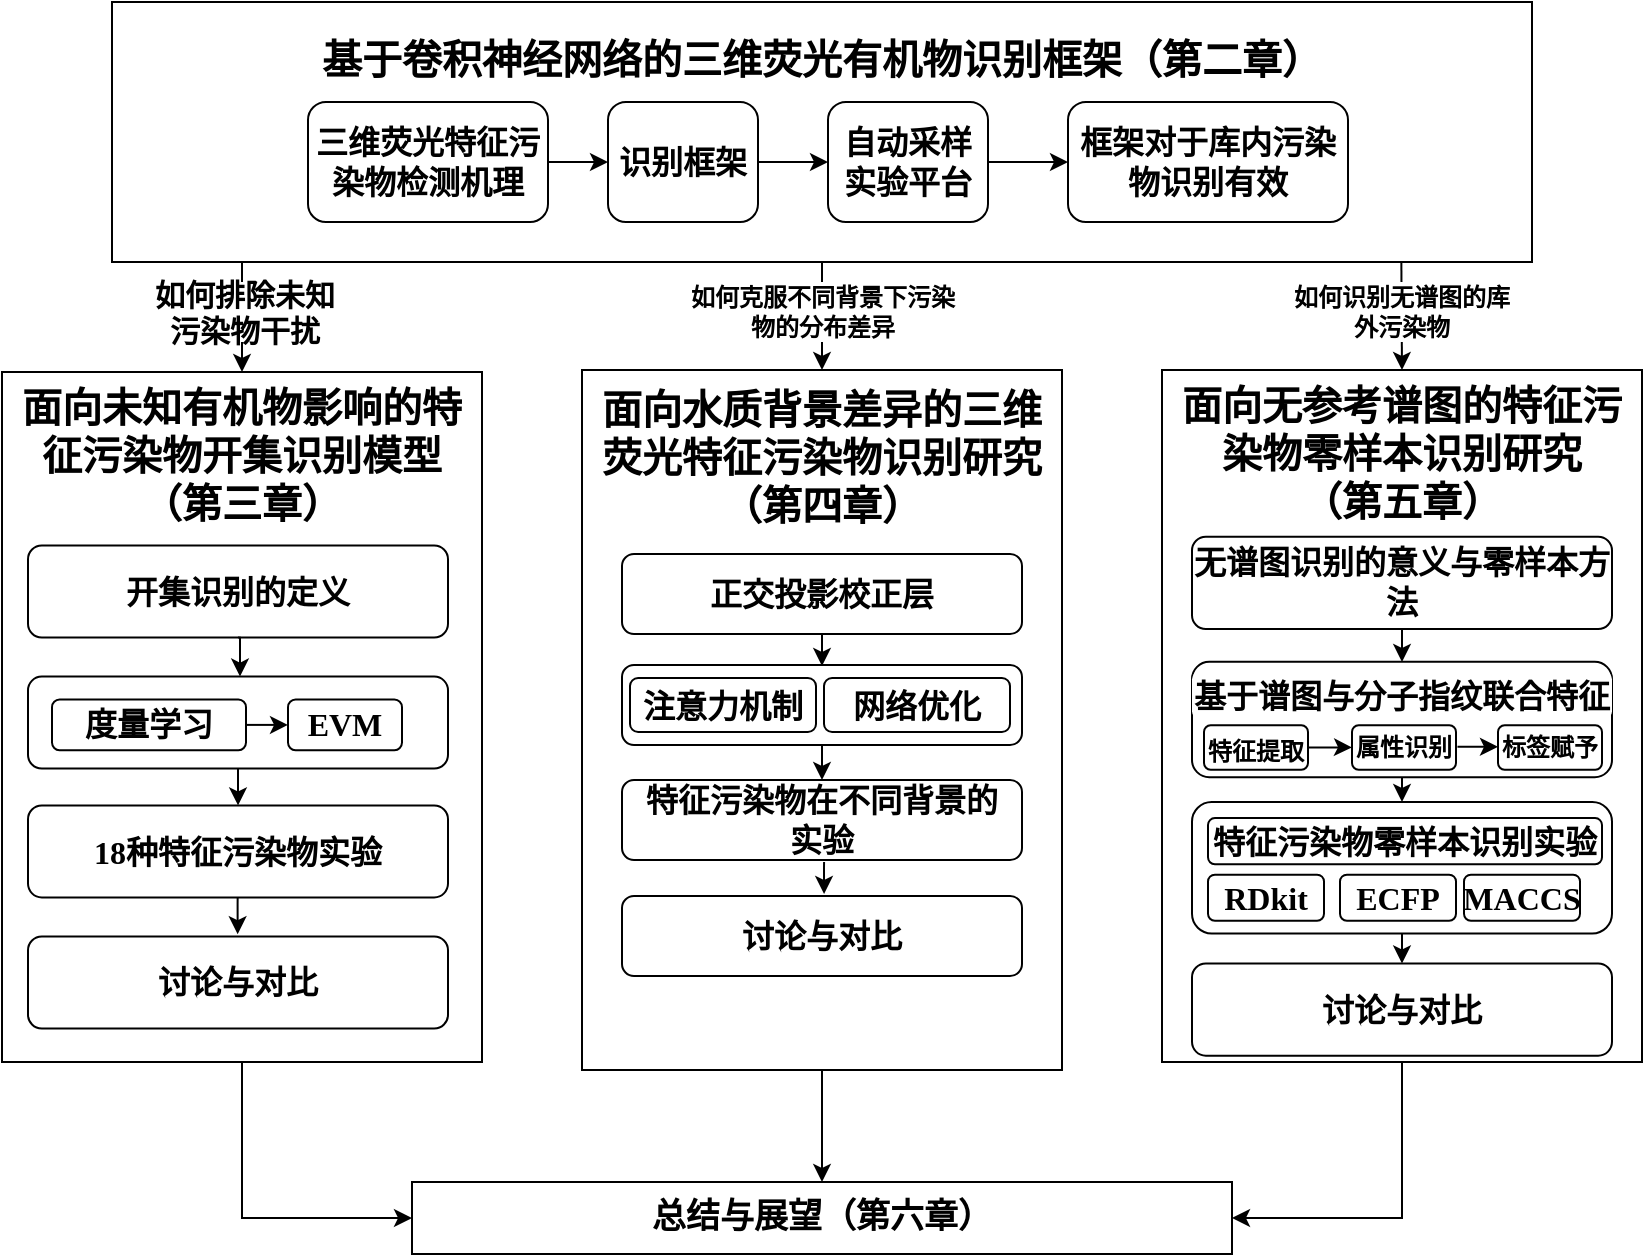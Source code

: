 <mxfile version="24.0.5" type="github">
  <diagram name="第 1 页" id="NifZxuRxoJgHwt1wx93L">
    <mxGraphModel dx="600" dy="318" grid="1" gridSize="10" guides="1" tooltips="1" connect="1" arrows="1" fold="1" page="1" pageScale="1" pageWidth="827" pageHeight="1169" math="0" shadow="0">
      <root>
        <mxCell id="0" />
        <mxCell id="1" parent="0" />
        <mxCell id="kWHdFcT8Xwx73oENcEn5-18" value="" style="edgeStyle=orthogonalEdgeStyle;rounded=0;orthogonalLoop=1;jettySize=auto;html=1;" parent="1" source="kWHdFcT8Xwx73oENcEn5-5" target="kWHdFcT8Xwx73oENcEn5-8" edge="1">
          <mxGeometry relative="1" as="geometry" />
        </mxCell>
        <mxCell id="kWHdFcT8Xwx73oENcEn5-5" value="&lt;font size=&quot;1&quot; style=&quot;&quot;&gt;&lt;span style=&quot;text-indent: 0cm; background-color: initial;&quot;&gt;&lt;b style=&quot;font-size: 20px;&quot;&gt;基于卷积神经网络的三维荧光有机物识别框架（第二章）&lt;br&gt;&lt;/b&gt;&lt;/span&gt;&lt;/font&gt;&lt;br&gt;&lt;br&gt;&lt;br&gt;&lt;br&gt;&lt;h1 style=&quot;text-indent:0cm;mso-list:l0 level1 lfo1&quot;&gt;&lt;span lang=&quot;EN-US&quot;&gt;&lt;/span&gt;&lt;/h1&gt;" style="rounded=0;whiteSpace=wrap;html=1;fontFamily=仿宋;" parent="1" vertex="1">
          <mxGeometry x="92" y="70" width="710" height="130" as="geometry" />
        </mxCell>
        <mxCell id="kWHdFcT8Xwx73oENcEn5-86" value="" style="edgeStyle=orthogonalEdgeStyle;rounded=0;orthogonalLoop=1;jettySize=auto;html=1;" parent="1" source="kWHdFcT8Xwx73oENcEn5-8" target="kWHdFcT8Xwx73oENcEn5-10" edge="1">
          <mxGeometry relative="1" as="geometry" />
        </mxCell>
        <mxCell id="kWHdFcT8Xwx73oENcEn5-31" value="" style="edgeStyle=orthogonalEdgeStyle;rounded=0;orthogonalLoop=1;jettySize=auto;html=1;exitX=0.908;exitY=1;exitDx=0;exitDy=0;exitPerimeter=0;entryX=0.5;entryY=0;entryDx=0;entryDy=0;" parent="1" source="kWHdFcT8Xwx73oENcEn5-5" target="kWHdFcT8Xwx73oENcEn5-9" edge="1">
          <mxGeometry relative="1" as="geometry">
            <mxPoint x="750" y="250" as="targetPoint" />
            <Array as="points">
              <mxPoint x="737" y="200" />
            </Array>
          </mxGeometry>
        </mxCell>
        <mxCell id="kWHdFcT8Xwx73oENcEn5-85" value="" style="edgeStyle=orthogonalEdgeStyle;rounded=0;orthogonalLoop=1;jettySize=auto;html=1;entryX=1;entryY=0.5;entryDx=0;entryDy=0;" parent="1" source="kWHdFcT8Xwx73oENcEn5-9" target="kWHdFcT8Xwx73oENcEn5-10" edge="1">
          <mxGeometry relative="1" as="geometry" />
        </mxCell>
        <mxCell id="kWHdFcT8Xwx73oENcEn5-10" value="&lt;b&gt;&lt;font style=&quot;font-size: 17px;&quot;&gt;总结与展望（第六章）&lt;/font&gt;&lt;/b&gt;" style="rounded=0;whiteSpace=wrap;html=1;fontFamily=仿宋;" parent="1" vertex="1">
          <mxGeometry x="242" y="660" width="410" height="36" as="geometry" />
        </mxCell>
        <mxCell id="kWHdFcT8Xwx73oENcEn5-15" value="" style="edgeStyle=orthogonalEdgeStyle;rounded=0;orthogonalLoop=1;jettySize=auto;html=1;" parent="1" source="kWHdFcT8Xwx73oENcEn5-11" target="kWHdFcT8Xwx73oENcEn5-12" edge="1">
          <mxGeometry relative="1" as="geometry" />
        </mxCell>
        <mxCell id="kWHdFcT8Xwx73oENcEn5-11" value="&lt;b&gt;&lt;font style=&quot;font-size: 16px;&quot; face=&quot;仿宋&quot;&gt;三维荧光特征污染物检测机理&lt;/font&gt;&lt;/b&gt;" style="rounded=1;whiteSpace=wrap;html=1;" parent="1" vertex="1">
          <mxGeometry x="190" y="120" width="120" height="60" as="geometry" />
        </mxCell>
        <mxCell id="kWHdFcT8Xwx73oENcEn5-16" value="" style="edgeStyle=orthogonalEdgeStyle;rounded=0;orthogonalLoop=1;jettySize=auto;html=1;" parent="1" source="kWHdFcT8Xwx73oENcEn5-12" target="kWHdFcT8Xwx73oENcEn5-13" edge="1">
          <mxGeometry relative="1" as="geometry" />
        </mxCell>
        <mxCell id="kWHdFcT8Xwx73oENcEn5-12" value="&lt;font face=&quot;仿宋&quot;&gt;&lt;span style=&quot;font-size: 16px;&quot;&gt;&lt;b&gt;识别框架&lt;/b&gt;&lt;/span&gt;&lt;/font&gt;" style="rounded=1;whiteSpace=wrap;html=1;" parent="1" vertex="1">
          <mxGeometry x="340" y="120" width="75" height="60" as="geometry" />
        </mxCell>
        <mxCell id="kWHdFcT8Xwx73oENcEn5-17" value="" style="edgeStyle=orthogonalEdgeStyle;rounded=0;orthogonalLoop=1;jettySize=auto;html=1;" parent="1" source="kWHdFcT8Xwx73oENcEn5-13" target="kWHdFcT8Xwx73oENcEn5-14" edge="1">
          <mxGeometry relative="1" as="geometry" />
        </mxCell>
        <mxCell id="kWHdFcT8Xwx73oENcEn5-13" value="&lt;font face=&quot;仿宋&quot;&gt;&lt;span style=&quot;font-size: 16px;&quot;&gt;&lt;b&gt;自动采样实验平台&lt;/b&gt;&lt;/span&gt;&lt;/font&gt;" style="rounded=1;whiteSpace=wrap;html=1;" parent="1" vertex="1">
          <mxGeometry x="450" y="120" width="80" height="60" as="geometry" />
        </mxCell>
        <mxCell id="kWHdFcT8Xwx73oENcEn5-14" value="&lt;font face=&quot;仿宋&quot;&gt;&lt;span style=&quot;font-size: 16px;&quot;&gt;&lt;b&gt;框架对于库内污染物识别有效&lt;/b&gt;&lt;/span&gt;&lt;/font&gt;" style="rounded=1;whiteSpace=wrap;html=1;" parent="1" vertex="1">
          <mxGeometry x="570" y="120" width="140" height="60" as="geometry" />
        </mxCell>
        <mxCell id="kWHdFcT8Xwx73oENcEn5-23" value="" style="edgeStyle=orthogonalEdgeStyle;rounded=0;orthogonalLoop=1;jettySize=auto;html=1;entryX=0.5;entryY=0;entryDx=0;entryDy=0;" parent="1" target="kWHdFcT8Xwx73oENcEn5-6" edge="1">
          <mxGeometry relative="1" as="geometry">
            <mxPoint x="157" y="200" as="sourcePoint" />
            <mxPoint x="170" y="240" as="targetPoint" />
            <Array as="points">
              <mxPoint x="157" y="210" />
              <mxPoint x="157" y="210" />
            </Array>
          </mxGeometry>
        </mxCell>
        <mxCell id="kWHdFcT8Xwx73oENcEn5-27" value="如何排除未知污染物干扰" style="text;html=1;align=center;verticalAlign=middle;whiteSpace=wrap;rounded=0;fontFamily=仿宋;fontStyle=1;fillColor=default;fontSize=15;" parent="1" vertex="1">
          <mxGeometry x="107" y="210" width="103" height="30" as="geometry" />
        </mxCell>
        <mxCell id="kWHdFcT8Xwx73oENcEn5-28" value="如何克服不同背景下污染物的分布差异" style="text;html=1;strokeColor=none;fillColor=default;align=center;verticalAlign=middle;whiteSpace=wrap;rounded=0;fontFamily=仿宋;fontStyle=1" parent="1" vertex="1">
          <mxGeometry x="375.75" y="210" width="142.5" height="30" as="geometry" />
        </mxCell>
        <mxCell id="kWHdFcT8Xwx73oENcEn5-30" value="如何识别无谱图的库外污染物" style="text;html=1;strokeColor=none;fillColor=default;align=center;verticalAlign=middle;whiteSpace=wrap;rounded=0;fontFamily=仿宋;fontStyle=1" parent="1" vertex="1">
          <mxGeometry x="677" y="210" width="120" height="30" as="geometry" />
        </mxCell>
        <mxCell id="kWHdFcT8Xwx73oENcEn5-83" value="" style="edgeStyle=orthogonalEdgeStyle;rounded=0;orthogonalLoop=1;jettySize=auto;html=1;entryX=0;entryY=0.5;entryDx=0;entryDy=0;" parent="1" source="kWHdFcT8Xwx73oENcEn5-6" target="kWHdFcT8Xwx73oENcEn5-10" edge="1">
          <mxGeometry relative="1" as="geometry" />
        </mxCell>
        <mxCell id="kWHdFcT8Xwx73oENcEn5-97" value="" style="group;fontSize=17;" parent="1" vertex="1" connectable="0">
          <mxGeometry x="37" y="255" width="240" height="345" as="geometry" />
        </mxCell>
        <mxCell id="kWHdFcT8Xwx73oENcEn5-6" value="&lt;font style=&quot;border-color: var(--border-color); font-size: 20px;&quot;&gt;&lt;b style=&quot;border-color: var(--border-color);&quot;&gt;面向未知有机物影响的特征污染物开集识别模型&lt;br&gt;（第三章）&lt;br&gt;&lt;br&gt;&lt;br&gt;&lt;br style=&quot;&quot;&gt;&lt;br style=&quot;&quot;&gt;&lt;br style=&quot;&quot;&gt;&lt;br style=&quot;&quot;&gt;&lt;br style=&quot;&quot;&gt;&lt;br style=&quot;&quot;&gt;&lt;br style=&quot;&quot;&gt;&lt;br style=&quot;&quot;&gt;&lt;br style=&quot;border-color: var(--border-color);&quot;&gt;&lt;/b&gt;&lt;/font&gt;" style="rounded=0;whiteSpace=wrap;html=1;fontFamily=仿宋;fontSize=15;" parent="kWHdFcT8Xwx73oENcEn5-97" vertex="1">
          <mxGeometry width="240" height="345" as="geometry" />
        </mxCell>
        <mxCell id="kWHdFcT8Xwx73oENcEn5-92" value="" style="rounded=1;whiteSpace=wrap;html=1;fontFamily=仿宋;fontStyle=1;" parent="kWHdFcT8Xwx73oENcEn5-97" vertex="1">
          <mxGeometry x="13" y="152.3" width="210" height="46" as="geometry" />
        </mxCell>
        <mxCell id="kWHdFcT8Xwx73oENcEn5-93" value="" style="edgeStyle=orthogonalEdgeStyle;rounded=0;orthogonalLoop=1;jettySize=auto;html=1;exitX=0.5;exitY=1;exitDx=0;exitDy=0;" parent="kWHdFcT8Xwx73oENcEn5-97" source="kWHdFcT8Xwx73oENcEn5-92" target="kWHdFcT8Xwx73oENcEn5-34" edge="1">
          <mxGeometry relative="1" as="geometry">
            <Array as="points">
              <mxPoint x="118" y="201.75" />
              <mxPoint x="118" y="201.75" />
            </Array>
          </mxGeometry>
        </mxCell>
        <mxCell id="kWHdFcT8Xwx73oENcEn5-26" value="&lt;font style=&quot;font-size: 16px;&quot;&gt;开集识别的定义&lt;/font&gt;" style="rounded=1;whiteSpace=wrap;html=1;fontFamily=仿宋;fontStyle=1" parent="kWHdFcT8Xwx73oENcEn5-97" vertex="1">
          <mxGeometry x="13" y="86.75" width="210" height="46" as="geometry" />
        </mxCell>
        <mxCell id="kWHdFcT8Xwx73oENcEn5-32" value="度量学习" style="rounded=1;whiteSpace=wrap;html=1;fontFamily=仿宋;fontStyle=1;fontSize=16;" parent="kWHdFcT8Xwx73oENcEn5-97" vertex="1">
          <mxGeometry x="25" y="163.8" width="97" height="25.3" as="geometry" />
        </mxCell>
        <mxCell id="kWHdFcT8Xwx73oENcEn5-33" value="EVM" style="rounded=1;whiteSpace=wrap;html=1;fontFamily=仿宋;fontStyle=1;fontSize=16;" parent="kWHdFcT8Xwx73oENcEn5-97" vertex="1">
          <mxGeometry x="143" y="163.8" width="57" height="25.3" as="geometry" />
        </mxCell>
        <mxCell id="kWHdFcT8Xwx73oENcEn5-34" value="18种特征污染物实验" style="rounded=1;whiteSpace=wrap;html=1;fontFamily=仿宋;fontStyle=1;fontSize=16;" parent="kWHdFcT8Xwx73oENcEn5-97" vertex="1">
          <mxGeometry x="13" y="216.7" width="210" height="46" as="geometry" />
        </mxCell>
        <mxCell id="kWHdFcT8Xwx73oENcEn5-35" value="讨论与对比" style="rounded=1;whiteSpace=wrap;html=1;fontFamily=仿宋;fontStyle=1;fontSize=16;" parent="kWHdFcT8Xwx73oENcEn5-97" vertex="1">
          <mxGeometry x="13" y="282.25" width="210" height="46" as="geometry" />
        </mxCell>
        <mxCell id="kWHdFcT8Xwx73oENcEn5-91" value="" style="endArrow=classic;html=1;rounded=0;exitX=1;exitY=0.5;exitDx=0;exitDy=0;entryX=0;entryY=0.5;entryDx=0;entryDy=0;" parent="kWHdFcT8Xwx73oENcEn5-97" source="kWHdFcT8Xwx73oENcEn5-32" target="kWHdFcT8Xwx73oENcEn5-33" edge="1">
          <mxGeometry width="50" height="50" relative="1" as="geometry">
            <mxPoint x="93" y="236.25" as="sourcePoint" />
            <mxPoint x="143" y="178.75" as="targetPoint" />
          </mxGeometry>
        </mxCell>
        <mxCell id="kWHdFcT8Xwx73oENcEn5-96" value="" style="edgeStyle=orthogonalEdgeStyle;rounded=0;orthogonalLoop=1;jettySize=auto;html=1;exitX=0.5;exitY=1;exitDx=0;exitDy=0;" parent="kWHdFcT8Xwx73oENcEn5-97" source="kWHdFcT8Xwx73oENcEn5-26" edge="1">
          <mxGeometry relative="1" as="geometry">
            <mxPoint x="119" y="133.9" as="sourcePoint" />
            <mxPoint x="119" y="152.3" as="targetPoint" />
            <Array as="points">
              <mxPoint x="119" y="132.75" />
            </Array>
          </mxGeometry>
        </mxCell>
        <mxCell id="kWHdFcT8Xwx73oENcEn5-102" value="" style="edgeStyle=orthogonalEdgeStyle;rounded=0;orthogonalLoop=1;jettySize=auto;html=1;exitX=0.5;exitY=1;exitDx=0;exitDy=0;" parent="kWHdFcT8Xwx73oENcEn5-97" edge="1">
          <mxGeometry relative="1" as="geometry">
            <mxPoint x="117.83" y="262.7" as="sourcePoint" />
            <mxPoint x="117.83" y="281.1" as="targetPoint" />
            <Array as="points">
              <mxPoint x="117.83" y="266.15" />
              <mxPoint x="117.83" y="266.15" />
            </Array>
          </mxGeometry>
        </mxCell>
        <mxCell id="kWHdFcT8Xwx73oENcEn5-98" value="" style="group;labelPosition=left;verticalLabelPosition=top;align=right;verticalAlign=bottom;horizontal=1;" parent="1" vertex="1" connectable="0">
          <mxGeometry x="327" y="254" width="240" height="350" as="geometry" />
        </mxCell>
        <mxCell id="kWHdFcT8Xwx73oENcEn5-8" value="&lt;div style=&quot;font-size: 20px;&quot;&gt;&lt;b style=&quot;background-color: initial; border-color: var(--border-color);&quot;&gt;&lt;font style=&quot;font-size: 20px;&quot;&gt;面向水质背景差异的三维荧光特征污染物识别研究&lt;/font&gt;&lt;/b&gt;&lt;/div&gt;&lt;font style=&quot;border-color: var(--border-color); font-size: 20px;&quot;&gt;&lt;div style=&quot;&quot;&gt;&lt;b style=&quot;background-color: initial; border-color: var(--border-color);&quot;&gt;&lt;font style=&quot;font-size: 20px;&quot;&gt;（第四章）&lt;/font&gt;&lt;/b&gt;&lt;/div&gt;&lt;div style=&quot;&quot;&gt;&lt;b style=&quot;background-color: initial; border-color: var(--border-color);&quot;&gt;&lt;font style=&quot;font-size: 20px;&quot;&gt;&lt;br&gt;&lt;/font&gt;&lt;/b&gt;&lt;/div&gt;&lt;div style=&quot;&quot;&gt;&lt;b style=&quot;background-color: initial; border-color: var(--border-color);&quot;&gt;&lt;font style=&quot;font-size: 20px;&quot;&gt;&lt;br&gt;&lt;/font&gt;&lt;/b&gt;&lt;/div&gt;&lt;div style=&quot;&quot;&gt;&lt;b style=&quot;background-color: initial; border-color: var(--border-color);&quot;&gt;&lt;font style=&quot;font-size: 20px;&quot;&gt;&lt;br&gt;&lt;/font&gt;&lt;/b&gt;&lt;/div&gt;&lt;div style=&quot;&quot;&gt;&lt;b style=&quot;background-color: initial; border-color: var(--border-color);&quot;&gt;&lt;font style=&quot;font-size: 20px;&quot;&gt;&lt;br&gt;&lt;/font&gt;&lt;/b&gt;&lt;/div&gt;&lt;div style=&quot;&quot;&gt;&lt;b style=&quot;background-color: initial; border-color: var(--border-color);&quot;&gt;&lt;font style=&quot;font-size: 20px;&quot;&gt;&lt;br&gt;&lt;/font&gt;&lt;/b&gt;&lt;/div&gt;&lt;div style=&quot;&quot;&gt;&lt;b style=&quot;background-color: initial; border-color: var(--border-color);&quot;&gt;&lt;font style=&quot;font-size: 20px;&quot;&gt;&lt;br&gt;&lt;/font&gt;&lt;/b&gt;&lt;/div&gt;&lt;div style=&quot;&quot;&gt;&lt;b style=&quot;background-color: initial; border-color: var(--border-color);&quot;&gt;&lt;font style=&quot;font-size: 20px;&quot;&gt;&lt;br&gt;&lt;/font&gt;&lt;/b&gt;&lt;/div&gt;&lt;div style=&quot;&quot;&gt;&lt;b style=&quot;background-color: initial; border-color: var(--border-color);&quot;&gt;&lt;font style=&quot;font-size: 20px;&quot;&gt;&lt;br&gt;&lt;/font&gt;&lt;/b&gt;&lt;/div&gt;&lt;div style=&quot;&quot;&gt;&lt;b style=&quot;background-color: initial; border-color: var(--border-color);&quot;&gt;&lt;font style=&quot;font-size: 20px;&quot;&gt;&lt;br&gt;&lt;/font&gt;&lt;/b&gt;&lt;/div&gt;&lt;div style=&quot;&quot;&gt;&lt;b style=&quot;background-color: initial; border-color: var(--border-color);&quot;&gt;&lt;font style=&quot;font-size: 20px;&quot;&gt;&lt;br&gt;&lt;/font&gt;&lt;/b&gt;&lt;/div&gt;&lt;div style=&quot;&quot;&gt;&lt;b style=&quot;background-color: initial; border-color: var(--border-color);&quot;&gt;&lt;br&gt;&lt;/b&gt;&lt;/div&gt;&lt;/font&gt;" style="rounded=0;whiteSpace=wrap;html=1;fontFamily=仿宋;fontSize=15;align=center;" parent="kWHdFcT8Xwx73oENcEn5-98" vertex="1">
          <mxGeometry width="240" height="350" as="geometry" />
        </mxCell>
        <mxCell id="kWHdFcT8Xwx73oENcEn5-76" value="" style="rounded=1;whiteSpace=wrap;html=1;fontFamily=仿宋;fontStyle=1;fontSize=16;" parent="kWHdFcT8Xwx73oENcEn5-98" vertex="1">
          <mxGeometry x="20" y="147.5" width="200" height="40" as="geometry" />
        </mxCell>
        <mxCell id="kWHdFcT8Xwx73oENcEn5-40" value="正交投影校正层" style="rounded=1;whiteSpace=wrap;html=1;fontFamily=仿宋;fontStyle=1;fontSize=16;" parent="kWHdFcT8Xwx73oENcEn5-98" vertex="1">
          <mxGeometry x="20" y="92" width="200" height="40" as="geometry" />
        </mxCell>
        <mxCell id="kWHdFcT8Xwx73oENcEn5-41" value="注意力机制" style="rounded=1;whiteSpace=wrap;html=1;fontFamily=仿宋;fontStyle=1;fontSize=16;" parent="kWHdFcT8Xwx73oENcEn5-98" vertex="1">
          <mxGeometry x="24" y="154" width="93" height="27" as="geometry" />
        </mxCell>
        <mxCell id="kWHdFcT8Xwx73oENcEn5-42" value="网络优化" style="rounded=1;whiteSpace=wrap;html=1;fontFamily=仿宋;fontStyle=1;fontSize=16;" parent="kWHdFcT8Xwx73oENcEn5-98" vertex="1">
          <mxGeometry x="121" y="154" width="93" height="27" as="geometry" />
        </mxCell>
        <mxCell id="kWHdFcT8Xwx73oENcEn5-50" value="特征污染物在不同背景的&lt;div&gt;实验&lt;/div&gt;" style="rounded=1;whiteSpace=wrap;html=1;fontFamily=仿宋;fontStyle=1;fontSize=16;" parent="kWHdFcT8Xwx73oENcEn5-98" vertex="1">
          <mxGeometry x="20" y="205" width="200" height="40" as="geometry" />
        </mxCell>
        <mxCell id="kWHdFcT8Xwx73oENcEn5-51" value="讨论与对比" style="rounded=1;whiteSpace=wrap;html=1;fontFamily=仿宋;fontStyle=1;fontSize=16;" parent="kWHdFcT8Xwx73oENcEn5-98" vertex="1">
          <mxGeometry x="20" y="263" width="200" height="40" as="geometry" />
        </mxCell>
        <mxCell id="kWHdFcT8Xwx73oENcEn5-80" value="" style="edgeStyle=orthogonalEdgeStyle;rounded=0;orthogonalLoop=1;jettySize=auto;html=1;fontSize=16;" parent="kWHdFcT8Xwx73oENcEn5-98" edge="1">
          <mxGeometry relative="1" as="geometry">
            <mxPoint x="120" y="188" as="sourcePoint" />
            <mxPoint x="120" y="205" as="targetPoint" />
          </mxGeometry>
        </mxCell>
        <mxCell id="kWHdFcT8Xwx73oENcEn5-81" value="" style="edgeStyle=orthogonalEdgeStyle;rounded=0;orthogonalLoop=1;jettySize=auto;html=1;fontSize=16;" parent="kWHdFcT8Xwx73oENcEn5-98" edge="1">
          <mxGeometry relative="1" as="geometry">
            <mxPoint x="120" y="132" as="sourcePoint" />
            <mxPoint x="120" y="148" as="targetPoint" />
          </mxGeometry>
        </mxCell>
        <mxCell id="kWHdFcT8Xwx73oENcEn5-103" value="" style="edgeStyle=orthogonalEdgeStyle;rounded=0;orthogonalLoop=1;jettySize=auto;html=1;exitX=0.5;exitY=1;exitDx=0;exitDy=0;fontSize=16;" parent="kWHdFcT8Xwx73oENcEn5-98" edge="1">
          <mxGeometry relative="1" as="geometry">
            <mxPoint x="121.04" y="246" as="sourcePoint" />
            <mxPoint x="121.04" y="262" as="targetPoint" />
            <Array as="points">
              <mxPoint x="121.04" y="249" />
              <mxPoint x="121.04" y="249" />
            </Array>
          </mxGeometry>
        </mxCell>
        <mxCell id="kWHdFcT8Xwx73oENcEn5-99" value="" style="group;fontSize=9;" parent="1" vertex="1" connectable="0">
          <mxGeometry x="617" y="254" width="240" height="346" as="geometry" />
        </mxCell>
        <mxCell id="kWHdFcT8Xwx73oENcEn5-9" value="&lt;font style=&quot;border-color: var(--border-color); font-size: 20px;&quot;&gt;&lt;b style=&quot;border-color: var(--border-color);&quot;&gt;面向无参考谱图的特征污染物零样本识别研究&lt;br style=&quot;&quot;&gt;（第五章）&lt;br&gt;&lt;br&gt;&lt;br&gt;&lt;br style=&quot;&quot;&gt;&lt;b style=&quot;border-color: var(--border-color);&quot;&gt;&lt;br style=&quot;border-color: var(--border-color);&quot;&gt;&lt;br style=&quot;border-color: var(--border-color);&quot;&gt;&lt;br style=&quot;border-color: var(--border-color);&quot;&gt;&lt;br style=&quot;border-color: var(--border-color);&quot;&gt;&lt;br style=&quot;border-color: var(--border-color);&quot;&gt;&lt;br style=&quot;border-color: var(--border-color);&quot;&gt;&lt;br style=&quot;border-color: var(--border-color);&quot;&gt;&lt;br style=&quot;border-color: var(--border-color);&quot;&gt;&lt;/b&gt;&lt;/b&gt;&lt;/font&gt;" style="rounded=0;whiteSpace=wrap;html=1;fontFamily=仿宋;fontSize=15;" parent="kWHdFcT8Xwx73oENcEn5-99" vertex="1">
          <mxGeometry width="240" height="346" as="geometry" />
        </mxCell>
        <mxCell id="kWHdFcT8Xwx73oENcEn5-39" value="无谱图识别的意义与零样本方法" style="rounded=1;whiteSpace=wrap;html=1;fontFamily=仿宋;fontStyle=1;fontSize=16;" parent="kWHdFcT8Xwx73oENcEn5-99" vertex="1">
          <mxGeometry x="15" y="83.353" width="210" height="46.133" as="geometry" />
        </mxCell>
        <mxCell id="kWHdFcT8Xwx73oENcEn5-64" value="" style="rounded=1;whiteSpace=wrap;html=1;fontFamily=仿宋;fontStyle=1;fontSize=16;" parent="kWHdFcT8Xwx73oENcEn5-99" vertex="1">
          <mxGeometry x="15" y="215.987" width="210" height="65.74" as="geometry" />
        </mxCell>
        <mxCell id="kWHdFcT8Xwx73oENcEn5-55" value="RDkit" style="rounded=1;whiteSpace=wrap;html=1;fontFamily=仿宋;fontStyle=1;fontSize=16;" parent="kWHdFcT8Xwx73oENcEn5-99" vertex="1">
          <mxGeometry x="23" y="252.317" width="58" height="23.067" as="geometry" />
        </mxCell>
        <mxCell id="kWHdFcT8Xwx73oENcEn5-56" value="ECFP" style="rounded=1;whiteSpace=wrap;html=1;fontFamily=仿宋;fontStyle=1;fontSize=16;" parent="kWHdFcT8Xwx73oENcEn5-99" vertex="1">
          <mxGeometry x="89" y="252.317" width="58" height="23.067" as="geometry" />
        </mxCell>
        <mxCell id="kWHdFcT8Xwx73oENcEn5-57" value="MACCS" style="rounded=1;whiteSpace=wrap;html=1;fontFamily=仿宋;fontStyle=1;fontSize=16;" parent="kWHdFcT8Xwx73oENcEn5-99" vertex="1">
          <mxGeometry x="151" y="252.317" width="58" height="23.067" as="geometry" />
        </mxCell>
        <mxCell id="kWHdFcT8Xwx73oENcEn5-58" value="特征污染物零样本识别实验" style="rounded=1;whiteSpace=wrap;html=1;fontFamily=仿宋;fontStyle=1;fontSize=16;" parent="kWHdFcT8Xwx73oENcEn5-99" vertex="1">
          <mxGeometry x="23" y="224.06" width="197" height="23.07" as="geometry" />
        </mxCell>
        <mxCell id="kWHdFcT8Xwx73oENcEn5-61" value="讨论与对比" style="rounded=1;whiteSpace=wrap;html=1;fontFamily=仿宋;fontStyle=1;fontSize=16;" parent="kWHdFcT8Xwx73oENcEn5-99" vertex="1">
          <mxGeometry x="15" y="296.72" width="210" height="46.133" as="geometry" />
        </mxCell>
        <mxCell id="kWHdFcT8Xwx73oENcEn5-73" value="" style="edgeStyle=orthogonalEdgeStyle;rounded=0;orthogonalLoop=1;jettySize=auto;html=1;entryX=0.5;entryY=0;entryDx=0;entryDy=0;fontSize=16;" parent="kWHdFcT8Xwx73oENcEn5-99" source="kWHdFcT8Xwx73oENcEn5-64" target="kWHdFcT8Xwx73oENcEn5-61" edge="1">
          <mxGeometry relative="1" as="geometry">
            <Array as="points">
              <mxPoint x="120" y="285.187" />
              <mxPoint x="120" y="285.187" />
            </Array>
          </mxGeometry>
        </mxCell>
        <mxCell id="kWHdFcT8Xwx73oENcEn5-66" value="" style="group;fontSize=16;" parent="kWHdFcT8Xwx73oENcEn5-99" vertex="1" connectable="0">
          <mxGeometry x="15" y="147.225" width="210" height="46.133" as="geometry" />
        </mxCell>
        <mxCell id="kWHdFcT8Xwx73oENcEn5-63" value="" style="rounded=1;whiteSpace=wrap;html=1;fontFamily=仿宋;fontStyle=1;fontSize=16;" parent="kWHdFcT8Xwx73oENcEn5-66" vertex="1">
          <mxGeometry y="-1.307" width="210" height="57.667" as="geometry" />
        </mxCell>
        <mxCell id="kWHdFcT8Xwx73oENcEn5-67" value="" style="edgeStyle=orthogonalEdgeStyle;rounded=0;orthogonalLoop=1;jettySize=auto;html=1;entryX=0;entryY=0.5;entryDx=0;entryDy=0;fontSize=16;" parent="kWHdFcT8Xwx73oENcEn5-66" source="kWHdFcT8Xwx73oENcEn5-52" target="kWHdFcT8Xwx73oENcEn5-53" edge="1">
          <mxGeometry relative="1" as="geometry" />
        </mxCell>
        <mxCell id="kWHdFcT8Xwx73oENcEn5-52" value="&lt;font style=&quot;font-size: 12px;&quot;&gt;特征提取&lt;/font&gt;" style="rounded=1;whiteSpace=wrap;html=1;fontFamily=仿宋;fontStyle=1;flipH=1;fontSize=16;" parent="kWHdFcT8Xwx73oENcEn5-66" vertex="1">
          <mxGeometry x="6" y="30.413" width="52" height="22.202" as="geometry" />
        </mxCell>
        <mxCell id="kWHdFcT8Xwx73oENcEn5-68" value="" style="edgeStyle=orthogonalEdgeStyle;rounded=0;orthogonalLoop=1;jettySize=auto;html=1;entryX=0;entryY=0.5;entryDx=0;entryDy=0;exitX=-0.014;exitY=0.484;exitDx=0;exitDy=0;exitPerimeter=0;fontSize=16;" parent="kWHdFcT8Xwx73oENcEn5-66" source="kWHdFcT8Xwx73oENcEn5-53" target="kWHdFcT8Xwx73oENcEn5-54" edge="1">
          <mxGeometry relative="1" as="geometry">
            <mxPoint x="132" y="37.731" as="sourcePoint" />
            <mxPoint x="153" y="37.731" as="targetPoint" />
          </mxGeometry>
        </mxCell>
        <mxCell id="kWHdFcT8Xwx73oENcEn5-53" value="属性识别" style="rounded=1;whiteSpace=wrap;html=1;fontFamily=仿宋;fontStyle=1;flipH=1;fontSize=12;" parent="kWHdFcT8Xwx73oENcEn5-66" vertex="1">
          <mxGeometry x="80" y="30.413" width="52" height="22.202" as="geometry" />
        </mxCell>
        <mxCell id="kWHdFcT8Xwx73oENcEn5-54" value="标签赋予" style="rounded=1;whiteSpace=wrap;html=1;fontFamily=仿宋;fontStyle=1;flipH=1;fontSize=12;" parent="kWHdFcT8Xwx73oENcEn5-66" vertex="1">
          <mxGeometry x="153" y="30.413" width="52" height="22.202" as="geometry" />
        </mxCell>
        <mxCell id="kWHdFcT8Xwx73oENcEn5-69" value="基于谱图与分子指纹联合特征" style="rounded=1;whiteSpace=wrap;html=1;fontFamily=仿宋;fontStyle=1;strokeColor=none;fontSize=16;" parent="kWHdFcT8Xwx73oENcEn5-66" vertex="1">
          <mxGeometry y="3.89" width="210" height="23.07" as="geometry" />
        </mxCell>
        <mxCell id="kWHdFcT8Xwx73oENcEn5-74" value="" style="edgeStyle=orthogonalEdgeStyle;rounded=0;orthogonalLoop=1;jettySize=auto;html=1;entryX=0.5;entryY=0;entryDx=0;entryDy=0;exitX=0.5;exitY=1.003;exitDx=0;exitDy=0;exitPerimeter=0;fontSize=16;" parent="kWHdFcT8Xwx73oENcEn5-99" source="kWHdFcT8Xwx73oENcEn5-63" target="kWHdFcT8Xwx73oENcEn5-64" edge="1">
          <mxGeometry relative="1" as="geometry">
            <mxPoint x="133" y="201.789" as="sourcePoint" />
            <mxPoint x="133" y="295.924" as="targetPoint" />
          </mxGeometry>
        </mxCell>
        <mxCell id="suJqHQ5mtWCuAmq9w6PO-1" value="" style="edgeStyle=orthogonalEdgeStyle;rounded=0;orthogonalLoop=1;jettySize=auto;html=1;exitX=0.5;exitY=1;exitDx=0;exitDy=0;fontSize=16;" edge="1" parent="1" source="kWHdFcT8Xwx73oENcEn5-39">
          <mxGeometry relative="1" as="geometry">
            <mxPoint x="747" y="468" as="sourcePoint" />
            <mxPoint x="737" y="400" as="targetPoint" />
          </mxGeometry>
        </mxCell>
      </root>
    </mxGraphModel>
  </diagram>
</mxfile>
